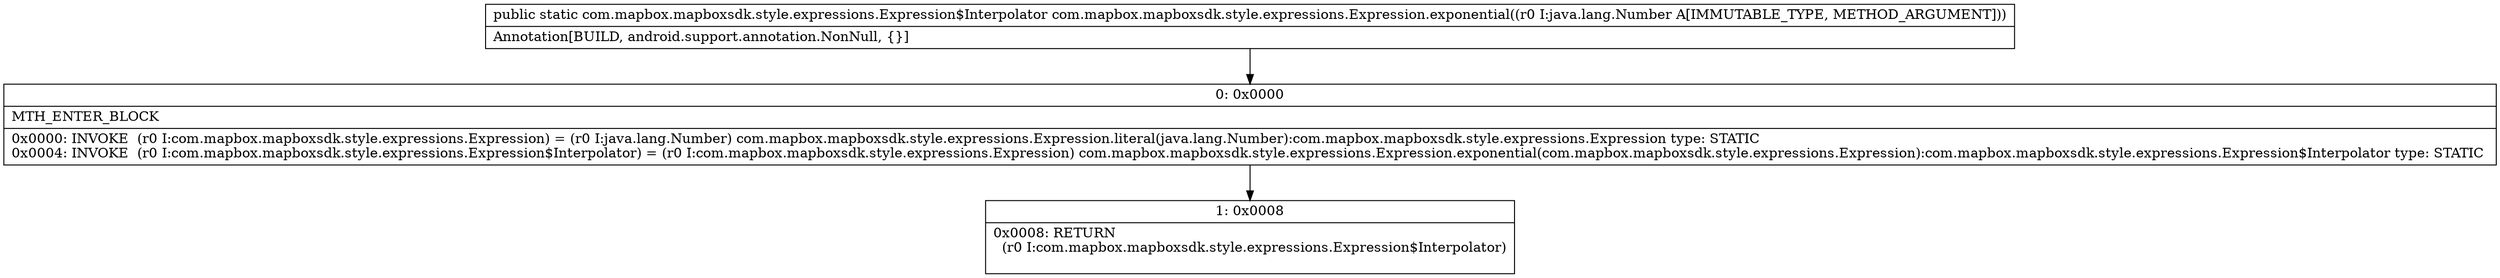 digraph "CFG forcom.mapbox.mapboxsdk.style.expressions.Expression.exponential(Ljava\/lang\/Number;)Lcom\/mapbox\/mapboxsdk\/style\/expressions\/Expression$Interpolator;" {
Node_0 [shape=record,label="{0\:\ 0x0000|MTH_ENTER_BLOCK\l|0x0000: INVOKE  (r0 I:com.mapbox.mapboxsdk.style.expressions.Expression) = (r0 I:java.lang.Number) com.mapbox.mapboxsdk.style.expressions.Expression.literal(java.lang.Number):com.mapbox.mapboxsdk.style.expressions.Expression type: STATIC \l0x0004: INVOKE  (r0 I:com.mapbox.mapboxsdk.style.expressions.Expression$Interpolator) = (r0 I:com.mapbox.mapboxsdk.style.expressions.Expression) com.mapbox.mapboxsdk.style.expressions.Expression.exponential(com.mapbox.mapboxsdk.style.expressions.Expression):com.mapbox.mapboxsdk.style.expressions.Expression$Interpolator type: STATIC \l}"];
Node_1 [shape=record,label="{1\:\ 0x0008|0x0008: RETURN  \l  (r0 I:com.mapbox.mapboxsdk.style.expressions.Expression$Interpolator)\l \l}"];
MethodNode[shape=record,label="{public static com.mapbox.mapboxsdk.style.expressions.Expression$Interpolator com.mapbox.mapboxsdk.style.expressions.Expression.exponential((r0 I:java.lang.Number A[IMMUTABLE_TYPE, METHOD_ARGUMENT]))  | Annotation[BUILD, android.support.annotation.NonNull, \{\}]\l}"];
MethodNode -> Node_0;
Node_0 -> Node_1;
}

